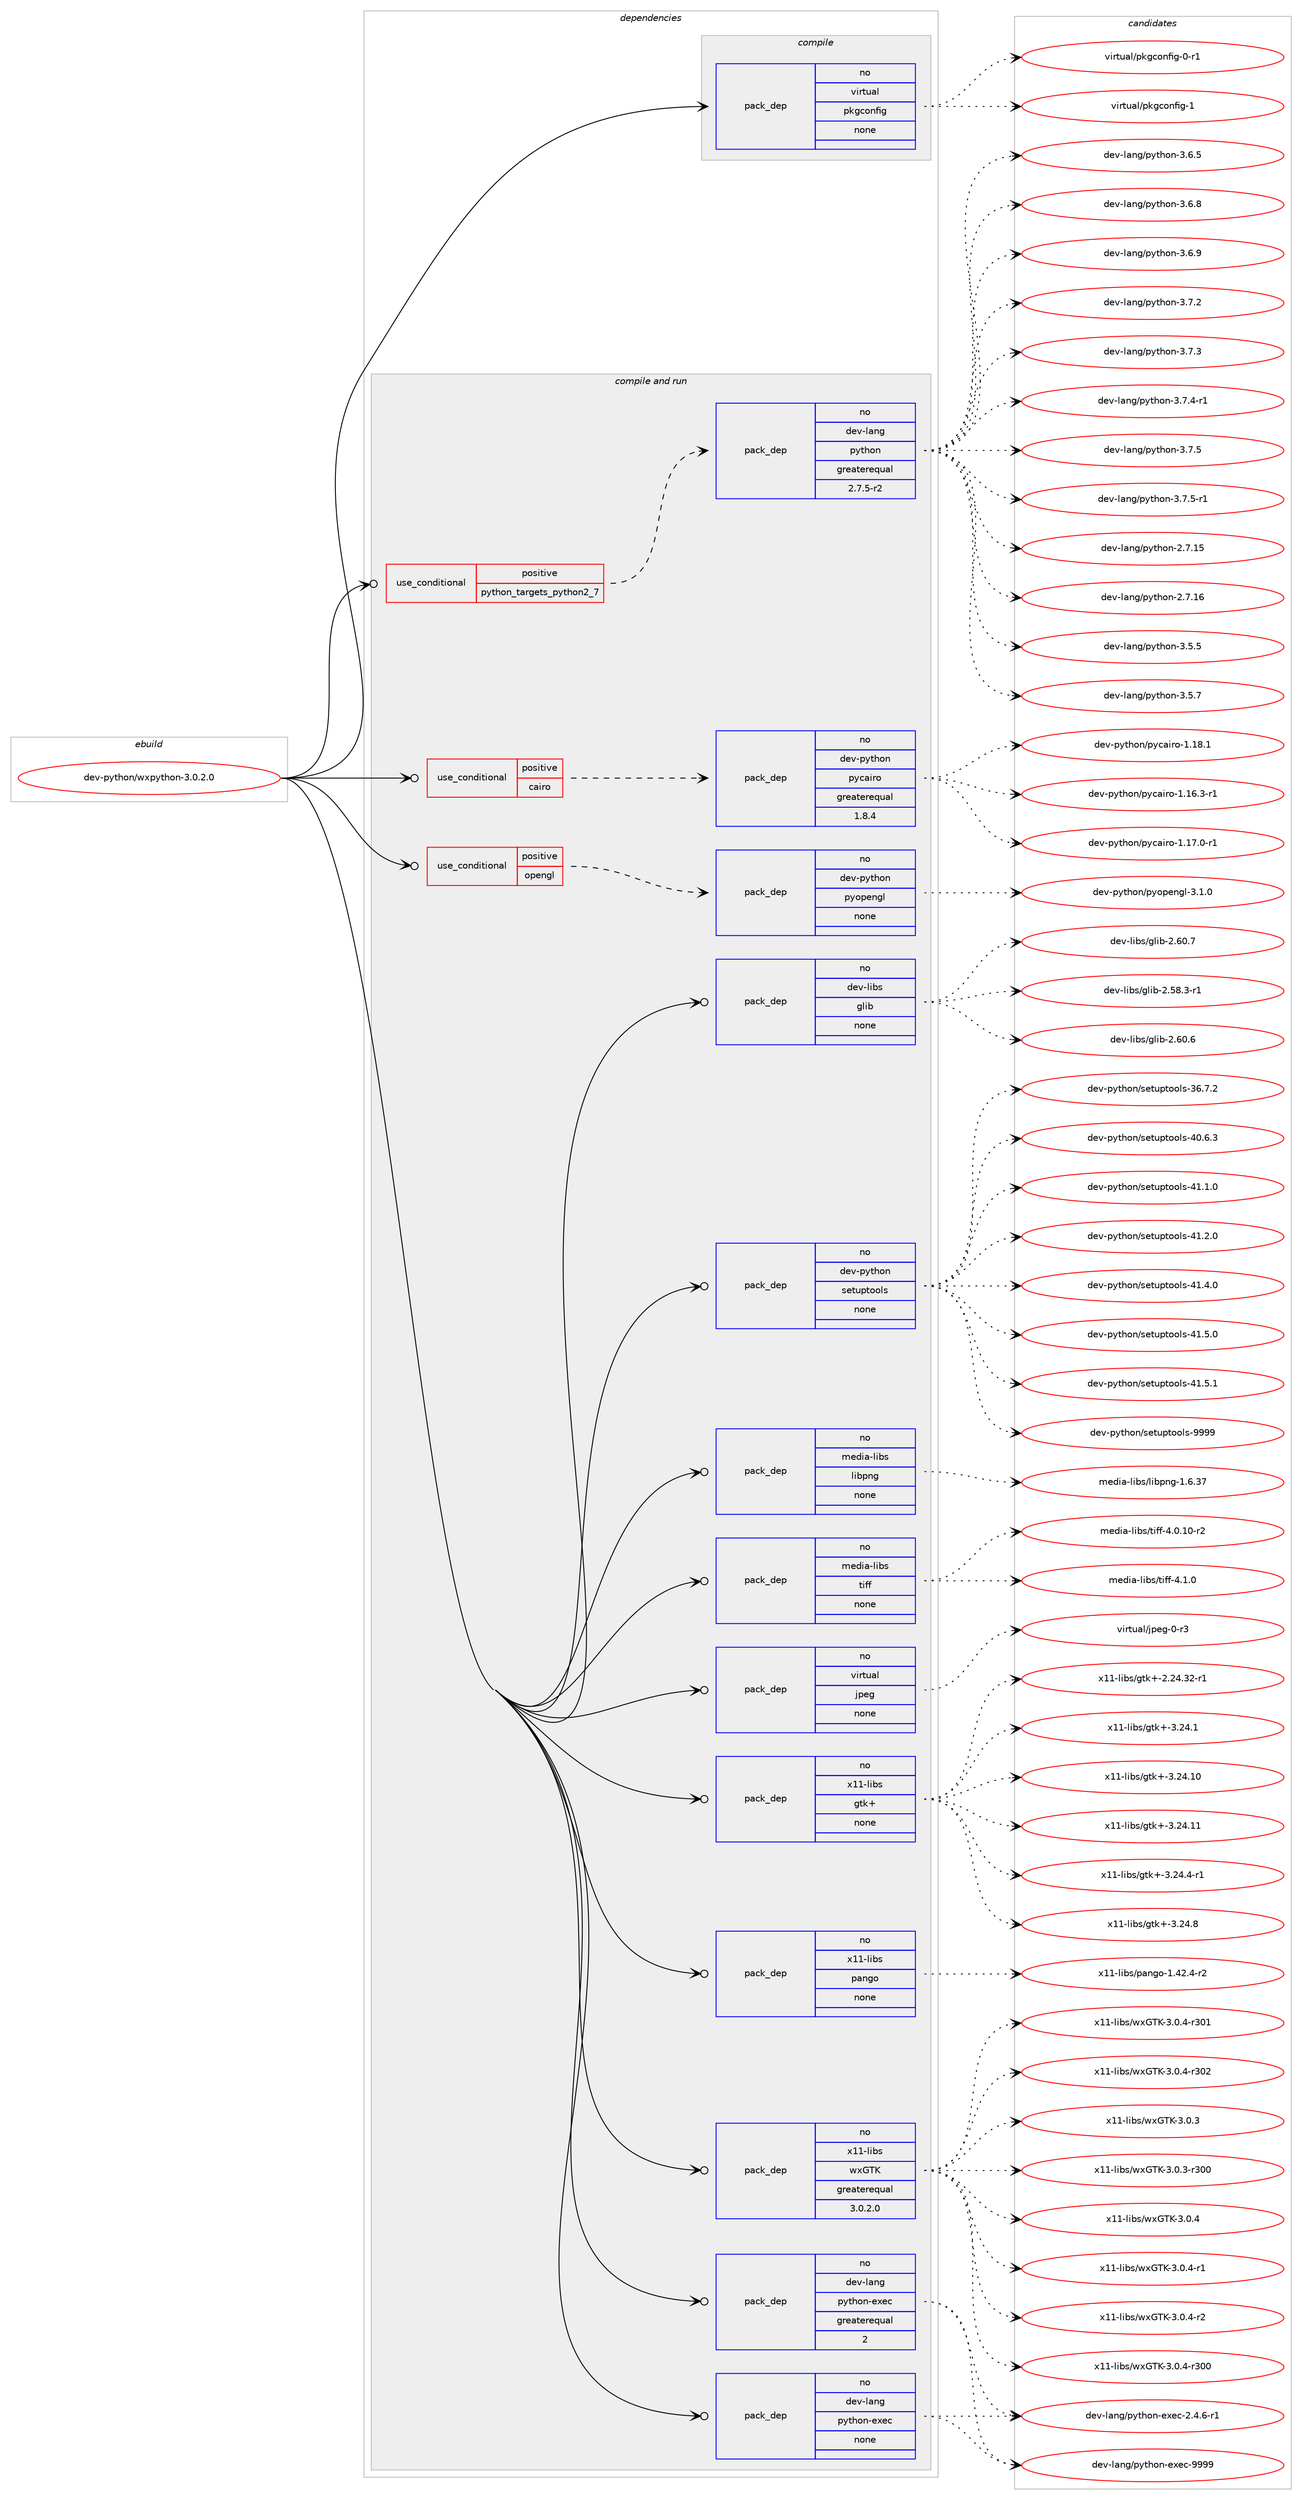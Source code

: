 digraph prolog {

# *************
# Graph options
# *************

newrank=true;
concentrate=true;
compound=true;
graph [rankdir=LR,fontname=Helvetica,fontsize=10,ranksep=1.5];#, ranksep=2.5, nodesep=0.2];
edge  [arrowhead=vee];
node  [fontname=Helvetica,fontsize=10];

# **********
# The ebuild
# **********

subgraph cluster_leftcol {
color=gray;
rank=same;
label=<<i>ebuild</i>>;
id [label="dev-python/wxpython-3.0.2.0", color=red, width=4, href="../dev-python/wxpython-3.0.2.0.svg"];
}

# ****************
# The dependencies
# ****************

subgraph cluster_midcol {
color=gray;
label=<<i>dependencies</i>>;
subgraph cluster_compile {
fillcolor="#eeeeee";
style=filled;
label=<<i>compile</i>>;
subgraph pack480880 {
dependency644386 [label=<<TABLE BORDER="0" CELLBORDER="1" CELLSPACING="0" CELLPADDING="4" WIDTH="220"><TR><TD ROWSPAN="6" CELLPADDING="30">pack_dep</TD></TR><TR><TD WIDTH="110">no</TD></TR><TR><TD>virtual</TD></TR><TR><TD>pkgconfig</TD></TR><TR><TD>none</TD></TR><TR><TD></TD></TR></TABLE>>, shape=none, color=blue];
}
id:e -> dependency644386:w [weight=20,style="solid",arrowhead="vee"];
}
subgraph cluster_compileandrun {
fillcolor="#eeeeee";
style=filled;
label=<<i>compile and run</i>>;
subgraph cond151617 {
dependency644387 [label=<<TABLE BORDER="0" CELLBORDER="1" CELLSPACING="0" CELLPADDING="4"><TR><TD ROWSPAN="3" CELLPADDING="10">use_conditional</TD></TR><TR><TD>positive</TD></TR><TR><TD>cairo</TD></TR></TABLE>>, shape=none, color=red];
subgraph pack480881 {
dependency644388 [label=<<TABLE BORDER="0" CELLBORDER="1" CELLSPACING="0" CELLPADDING="4" WIDTH="220"><TR><TD ROWSPAN="6" CELLPADDING="30">pack_dep</TD></TR><TR><TD WIDTH="110">no</TD></TR><TR><TD>dev-python</TD></TR><TR><TD>pycairo</TD></TR><TR><TD>greaterequal</TD></TR><TR><TD>1.8.4</TD></TR></TABLE>>, shape=none, color=blue];
}
dependency644387:e -> dependency644388:w [weight=20,style="dashed",arrowhead="vee"];
}
id:e -> dependency644387:w [weight=20,style="solid",arrowhead="odotvee"];
subgraph cond151618 {
dependency644389 [label=<<TABLE BORDER="0" CELLBORDER="1" CELLSPACING="0" CELLPADDING="4"><TR><TD ROWSPAN="3" CELLPADDING="10">use_conditional</TD></TR><TR><TD>positive</TD></TR><TR><TD>opengl</TD></TR></TABLE>>, shape=none, color=red];
subgraph pack480882 {
dependency644390 [label=<<TABLE BORDER="0" CELLBORDER="1" CELLSPACING="0" CELLPADDING="4" WIDTH="220"><TR><TD ROWSPAN="6" CELLPADDING="30">pack_dep</TD></TR><TR><TD WIDTH="110">no</TD></TR><TR><TD>dev-python</TD></TR><TR><TD>pyopengl</TD></TR><TR><TD>none</TD></TR><TR><TD></TD></TR></TABLE>>, shape=none, color=blue];
}
dependency644389:e -> dependency644390:w [weight=20,style="dashed",arrowhead="vee"];
}
id:e -> dependency644389:w [weight=20,style="solid",arrowhead="odotvee"];
subgraph cond151619 {
dependency644391 [label=<<TABLE BORDER="0" CELLBORDER="1" CELLSPACING="0" CELLPADDING="4"><TR><TD ROWSPAN="3" CELLPADDING="10">use_conditional</TD></TR><TR><TD>positive</TD></TR><TR><TD>python_targets_python2_7</TD></TR></TABLE>>, shape=none, color=red];
subgraph pack480883 {
dependency644392 [label=<<TABLE BORDER="0" CELLBORDER="1" CELLSPACING="0" CELLPADDING="4" WIDTH="220"><TR><TD ROWSPAN="6" CELLPADDING="30">pack_dep</TD></TR><TR><TD WIDTH="110">no</TD></TR><TR><TD>dev-lang</TD></TR><TR><TD>python</TD></TR><TR><TD>greaterequal</TD></TR><TR><TD>2.7.5-r2</TD></TR></TABLE>>, shape=none, color=blue];
}
dependency644391:e -> dependency644392:w [weight=20,style="dashed",arrowhead="vee"];
}
id:e -> dependency644391:w [weight=20,style="solid",arrowhead="odotvee"];
subgraph pack480884 {
dependency644393 [label=<<TABLE BORDER="0" CELLBORDER="1" CELLSPACING="0" CELLPADDING="4" WIDTH="220"><TR><TD ROWSPAN="6" CELLPADDING="30">pack_dep</TD></TR><TR><TD WIDTH="110">no</TD></TR><TR><TD>dev-lang</TD></TR><TR><TD>python-exec</TD></TR><TR><TD>greaterequal</TD></TR><TR><TD>2</TD></TR></TABLE>>, shape=none, color=blue];
}
id:e -> dependency644393:w [weight=20,style="solid",arrowhead="odotvee"];
subgraph pack480885 {
dependency644394 [label=<<TABLE BORDER="0" CELLBORDER="1" CELLSPACING="0" CELLPADDING="4" WIDTH="220"><TR><TD ROWSPAN="6" CELLPADDING="30">pack_dep</TD></TR><TR><TD WIDTH="110">no</TD></TR><TR><TD>dev-lang</TD></TR><TR><TD>python-exec</TD></TR><TR><TD>none</TD></TR><TR><TD></TD></TR></TABLE>>, shape=none, color=blue];
}
id:e -> dependency644394:w [weight=20,style="solid",arrowhead="odotvee"];
subgraph pack480886 {
dependency644395 [label=<<TABLE BORDER="0" CELLBORDER="1" CELLSPACING="0" CELLPADDING="4" WIDTH="220"><TR><TD ROWSPAN="6" CELLPADDING="30">pack_dep</TD></TR><TR><TD WIDTH="110">no</TD></TR><TR><TD>dev-libs</TD></TR><TR><TD>glib</TD></TR><TR><TD>none</TD></TR><TR><TD></TD></TR></TABLE>>, shape=none, color=blue];
}
id:e -> dependency644395:w [weight=20,style="solid",arrowhead="odotvee"];
subgraph pack480887 {
dependency644396 [label=<<TABLE BORDER="0" CELLBORDER="1" CELLSPACING="0" CELLPADDING="4" WIDTH="220"><TR><TD ROWSPAN="6" CELLPADDING="30">pack_dep</TD></TR><TR><TD WIDTH="110">no</TD></TR><TR><TD>dev-python</TD></TR><TR><TD>setuptools</TD></TR><TR><TD>none</TD></TR><TR><TD></TD></TR></TABLE>>, shape=none, color=blue];
}
id:e -> dependency644396:w [weight=20,style="solid",arrowhead="odotvee"];
subgraph pack480888 {
dependency644397 [label=<<TABLE BORDER="0" CELLBORDER="1" CELLSPACING="0" CELLPADDING="4" WIDTH="220"><TR><TD ROWSPAN="6" CELLPADDING="30">pack_dep</TD></TR><TR><TD WIDTH="110">no</TD></TR><TR><TD>media-libs</TD></TR><TR><TD>libpng</TD></TR><TR><TD>none</TD></TR><TR><TD></TD></TR></TABLE>>, shape=none, color=blue];
}
id:e -> dependency644397:w [weight=20,style="solid",arrowhead="odotvee"];
subgraph pack480889 {
dependency644398 [label=<<TABLE BORDER="0" CELLBORDER="1" CELLSPACING="0" CELLPADDING="4" WIDTH="220"><TR><TD ROWSPAN="6" CELLPADDING="30">pack_dep</TD></TR><TR><TD WIDTH="110">no</TD></TR><TR><TD>media-libs</TD></TR><TR><TD>tiff</TD></TR><TR><TD>none</TD></TR><TR><TD></TD></TR></TABLE>>, shape=none, color=blue];
}
id:e -> dependency644398:w [weight=20,style="solid",arrowhead="odotvee"];
subgraph pack480890 {
dependency644399 [label=<<TABLE BORDER="0" CELLBORDER="1" CELLSPACING="0" CELLPADDING="4" WIDTH="220"><TR><TD ROWSPAN="6" CELLPADDING="30">pack_dep</TD></TR><TR><TD WIDTH="110">no</TD></TR><TR><TD>virtual</TD></TR><TR><TD>jpeg</TD></TR><TR><TD>none</TD></TR><TR><TD></TD></TR></TABLE>>, shape=none, color=blue];
}
id:e -> dependency644399:w [weight=20,style="solid",arrowhead="odotvee"];
subgraph pack480891 {
dependency644400 [label=<<TABLE BORDER="0" CELLBORDER="1" CELLSPACING="0" CELLPADDING="4" WIDTH="220"><TR><TD ROWSPAN="6" CELLPADDING="30">pack_dep</TD></TR><TR><TD WIDTH="110">no</TD></TR><TR><TD>x11-libs</TD></TR><TR><TD>gtk+</TD></TR><TR><TD>none</TD></TR><TR><TD></TD></TR></TABLE>>, shape=none, color=blue];
}
id:e -> dependency644400:w [weight=20,style="solid",arrowhead="odotvee"];
subgraph pack480892 {
dependency644401 [label=<<TABLE BORDER="0" CELLBORDER="1" CELLSPACING="0" CELLPADDING="4" WIDTH="220"><TR><TD ROWSPAN="6" CELLPADDING="30">pack_dep</TD></TR><TR><TD WIDTH="110">no</TD></TR><TR><TD>x11-libs</TD></TR><TR><TD>pango</TD></TR><TR><TD>none</TD></TR><TR><TD></TD></TR></TABLE>>, shape=none, color=blue];
}
id:e -> dependency644401:w [weight=20,style="solid",arrowhead="odotvee"];
subgraph pack480893 {
dependency644402 [label=<<TABLE BORDER="0" CELLBORDER="1" CELLSPACING="0" CELLPADDING="4" WIDTH="220"><TR><TD ROWSPAN="6" CELLPADDING="30">pack_dep</TD></TR><TR><TD WIDTH="110">no</TD></TR><TR><TD>x11-libs</TD></TR><TR><TD>wxGTK</TD></TR><TR><TD>greaterequal</TD></TR><TR><TD>3.0.2.0</TD></TR></TABLE>>, shape=none, color=blue];
}
id:e -> dependency644402:w [weight=20,style="solid",arrowhead="odotvee"];
}
subgraph cluster_run {
fillcolor="#eeeeee";
style=filled;
label=<<i>run</i>>;
}
}

# **************
# The candidates
# **************

subgraph cluster_choices {
rank=same;
color=gray;
label=<<i>candidates</i>>;

subgraph choice480880 {
color=black;
nodesep=1;
choice11810511411611797108471121071039911111010210510345484511449 [label="virtual/pkgconfig-0-r1", color=red, width=4,href="../virtual/pkgconfig-0-r1.svg"];
choice1181051141161179710847112107103991111101021051034549 [label="virtual/pkgconfig-1", color=red, width=4,href="../virtual/pkgconfig-1.svg"];
dependency644386:e -> choice11810511411611797108471121071039911111010210510345484511449:w [style=dotted,weight="100"];
dependency644386:e -> choice1181051141161179710847112107103991111101021051034549:w [style=dotted,weight="100"];
}
subgraph choice480881 {
color=black;
nodesep=1;
choice10010111845112121116104111110471121219997105114111454946495446514511449 [label="dev-python/pycairo-1.16.3-r1", color=red, width=4,href="../dev-python/pycairo-1.16.3-r1.svg"];
choice10010111845112121116104111110471121219997105114111454946495546484511449 [label="dev-python/pycairo-1.17.0-r1", color=red, width=4,href="../dev-python/pycairo-1.17.0-r1.svg"];
choice1001011184511212111610411111047112121999710511411145494649564649 [label="dev-python/pycairo-1.18.1", color=red, width=4,href="../dev-python/pycairo-1.18.1.svg"];
dependency644388:e -> choice10010111845112121116104111110471121219997105114111454946495446514511449:w [style=dotted,weight="100"];
dependency644388:e -> choice10010111845112121116104111110471121219997105114111454946495546484511449:w [style=dotted,weight="100"];
dependency644388:e -> choice1001011184511212111610411111047112121999710511411145494649564649:w [style=dotted,weight="100"];
}
subgraph choice480882 {
color=black;
nodesep=1;
choice1001011184511212111610411111047112121111112101110103108455146494648 [label="dev-python/pyopengl-3.1.0", color=red, width=4,href="../dev-python/pyopengl-3.1.0.svg"];
dependency644390:e -> choice1001011184511212111610411111047112121111112101110103108455146494648:w [style=dotted,weight="100"];
}
subgraph choice480883 {
color=black;
nodesep=1;
choice10010111845108971101034711212111610411111045504655464953 [label="dev-lang/python-2.7.15", color=red, width=4,href="../dev-lang/python-2.7.15.svg"];
choice10010111845108971101034711212111610411111045504655464954 [label="dev-lang/python-2.7.16", color=red, width=4,href="../dev-lang/python-2.7.16.svg"];
choice100101118451089711010347112121116104111110455146534653 [label="dev-lang/python-3.5.5", color=red, width=4,href="../dev-lang/python-3.5.5.svg"];
choice100101118451089711010347112121116104111110455146534655 [label="dev-lang/python-3.5.7", color=red, width=4,href="../dev-lang/python-3.5.7.svg"];
choice100101118451089711010347112121116104111110455146544653 [label="dev-lang/python-3.6.5", color=red, width=4,href="../dev-lang/python-3.6.5.svg"];
choice100101118451089711010347112121116104111110455146544656 [label="dev-lang/python-3.6.8", color=red, width=4,href="../dev-lang/python-3.6.8.svg"];
choice100101118451089711010347112121116104111110455146544657 [label="dev-lang/python-3.6.9", color=red, width=4,href="../dev-lang/python-3.6.9.svg"];
choice100101118451089711010347112121116104111110455146554650 [label="dev-lang/python-3.7.2", color=red, width=4,href="../dev-lang/python-3.7.2.svg"];
choice100101118451089711010347112121116104111110455146554651 [label="dev-lang/python-3.7.3", color=red, width=4,href="../dev-lang/python-3.7.3.svg"];
choice1001011184510897110103471121211161041111104551465546524511449 [label="dev-lang/python-3.7.4-r1", color=red, width=4,href="../dev-lang/python-3.7.4-r1.svg"];
choice100101118451089711010347112121116104111110455146554653 [label="dev-lang/python-3.7.5", color=red, width=4,href="../dev-lang/python-3.7.5.svg"];
choice1001011184510897110103471121211161041111104551465546534511449 [label="dev-lang/python-3.7.5-r1", color=red, width=4,href="../dev-lang/python-3.7.5-r1.svg"];
dependency644392:e -> choice10010111845108971101034711212111610411111045504655464953:w [style=dotted,weight="100"];
dependency644392:e -> choice10010111845108971101034711212111610411111045504655464954:w [style=dotted,weight="100"];
dependency644392:e -> choice100101118451089711010347112121116104111110455146534653:w [style=dotted,weight="100"];
dependency644392:e -> choice100101118451089711010347112121116104111110455146534655:w [style=dotted,weight="100"];
dependency644392:e -> choice100101118451089711010347112121116104111110455146544653:w [style=dotted,weight="100"];
dependency644392:e -> choice100101118451089711010347112121116104111110455146544656:w [style=dotted,weight="100"];
dependency644392:e -> choice100101118451089711010347112121116104111110455146544657:w [style=dotted,weight="100"];
dependency644392:e -> choice100101118451089711010347112121116104111110455146554650:w [style=dotted,weight="100"];
dependency644392:e -> choice100101118451089711010347112121116104111110455146554651:w [style=dotted,weight="100"];
dependency644392:e -> choice1001011184510897110103471121211161041111104551465546524511449:w [style=dotted,weight="100"];
dependency644392:e -> choice100101118451089711010347112121116104111110455146554653:w [style=dotted,weight="100"];
dependency644392:e -> choice1001011184510897110103471121211161041111104551465546534511449:w [style=dotted,weight="100"];
}
subgraph choice480884 {
color=black;
nodesep=1;
choice10010111845108971101034711212111610411111045101120101994550465246544511449 [label="dev-lang/python-exec-2.4.6-r1", color=red, width=4,href="../dev-lang/python-exec-2.4.6-r1.svg"];
choice10010111845108971101034711212111610411111045101120101994557575757 [label="dev-lang/python-exec-9999", color=red, width=4,href="../dev-lang/python-exec-9999.svg"];
dependency644393:e -> choice10010111845108971101034711212111610411111045101120101994550465246544511449:w [style=dotted,weight="100"];
dependency644393:e -> choice10010111845108971101034711212111610411111045101120101994557575757:w [style=dotted,weight="100"];
}
subgraph choice480885 {
color=black;
nodesep=1;
choice10010111845108971101034711212111610411111045101120101994550465246544511449 [label="dev-lang/python-exec-2.4.6-r1", color=red, width=4,href="../dev-lang/python-exec-2.4.6-r1.svg"];
choice10010111845108971101034711212111610411111045101120101994557575757 [label="dev-lang/python-exec-9999", color=red, width=4,href="../dev-lang/python-exec-9999.svg"];
dependency644394:e -> choice10010111845108971101034711212111610411111045101120101994550465246544511449:w [style=dotted,weight="100"];
dependency644394:e -> choice10010111845108971101034711212111610411111045101120101994557575757:w [style=dotted,weight="100"];
}
subgraph choice480886 {
color=black;
nodesep=1;
choice10010111845108105981154710310810598455046535646514511449 [label="dev-libs/glib-2.58.3-r1", color=red, width=4,href="../dev-libs/glib-2.58.3-r1.svg"];
choice1001011184510810598115471031081059845504654484654 [label="dev-libs/glib-2.60.6", color=red, width=4,href="../dev-libs/glib-2.60.6.svg"];
choice1001011184510810598115471031081059845504654484655 [label="dev-libs/glib-2.60.7", color=red, width=4,href="../dev-libs/glib-2.60.7.svg"];
dependency644395:e -> choice10010111845108105981154710310810598455046535646514511449:w [style=dotted,weight="100"];
dependency644395:e -> choice1001011184510810598115471031081059845504654484654:w [style=dotted,weight="100"];
dependency644395:e -> choice1001011184510810598115471031081059845504654484655:w [style=dotted,weight="100"];
}
subgraph choice480887 {
color=black;
nodesep=1;
choice100101118451121211161041111104711510111611711211611111110811545515446554650 [label="dev-python/setuptools-36.7.2", color=red, width=4,href="../dev-python/setuptools-36.7.2.svg"];
choice100101118451121211161041111104711510111611711211611111110811545524846544651 [label="dev-python/setuptools-40.6.3", color=red, width=4,href="../dev-python/setuptools-40.6.3.svg"];
choice100101118451121211161041111104711510111611711211611111110811545524946494648 [label="dev-python/setuptools-41.1.0", color=red, width=4,href="../dev-python/setuptools-41.1.0.svg"];
choice100101118451121211161041111104711510111611711211611111110811545524946504648 [label="dev-python/setuptools-41.2.0", color=red, width=4,href="../dev-python/setuptools-41.2.0.svg"];
choice100101118451121211161041111104711510111611711211611111110811545524946524648 [label="dev-python/setuptools-41.4.0", color=red, width=4,href="../dev-python/setuptools-41.4.0.svg"];
choice100101118451121211161041111104711510111611711211611111110811545524946534648 [label="dev-python/setuptools-41.5.0", color=red, width=4,href="../dev-python/setuptools-41.5.0.svg"];
choice100101118451121211161041111104711510111611711211611111110811545524946534649 [label="dev-python/setuptools-41.5.1", color=red, width=4,href="../dev-python/setuptools-41.5.1.svg"];
choice10010111845112121116104111110471151011161171121161111111081154557575757 [label="dev-python/setuptools-9999", color=red, width=4,href="../dev-python/setuptools-9999.svg"];
dependency644396:e -> choice100101118451121211161041111104711510111611711211611111110811545515446554650:w [style=dotted,weight="100"];
dependency644396:e -> choice100101118451121211161041111104711510111611711211611111110811545524846544651:w [style=dotted,weight="100"];
dependency644396:e -> choice100101118451121211161041111104711510111611711211611111110811545524946494648:w [style=dotted,weight="100"];
dependency644396:e -> choice100101118451121211161041111104711510111611711211611111110811545524946504648:w [style=dotted,weight="100"];
dependency644396:e -> choice100101118451121211161041111104711510111611711211611111110811545524946524648:w [style=dotted,weight="100"];
dependency644396:e -> choice100101118451121211161041111104711510111611711211611111110811545524946534648:w [style=dotted,weight="100"];
dependency644396:e -> choice100101118451121211161041111104711510111611711211611111110811545524946534649:w [style=dotted,weight="100"];
dependency644396:e -> choice10010111845112121116104111110471151011161171121161111111081154557575757:w [style=dotted,weight="100"];
}
subgraph choice480888 {
color=black;
nodesep=1;
choice109101100105974510810598115471081059811211010345494654465155 [label="media-libs/libpng-1.6.37", color=red, width=4,href="../media-libs/libpng-1.6.37.svg"];
dependency644397:e -> choice109101100105974510810598115471081059811211010345494654465155:w [style=dotted,weight="100"];
}
subgraph choice480889 {
color=black;
nodesep=1;
choice10910110010597451081059811547116105102102455246484649484511450 [label="media-libs/tiff-4.0.10-r2", color=red, width=4,href="../media-libs/tiff-4.0.10-r2.svg"];
choice10910110010597451081059811547116105102102455246494648 [label="media-libs/tiff-4.1.0", color=red, width=4,href="../media-libs/tiff-4.1.0.svg"];
dependency644398:e -> choice10910110010597451081059811547116105102102455246484649484511450:w [style=dotted,weight="100"];
dependency644398:e -> choice10910110010597451081059811547116105102102455246494648:w [style=dotted,weight="100"];
}
subgraph choice480890 {
color=black;
nodesep=1;
choice118105114116117971084710611210110345484511451 [label="virtual/jpeg-0-r3", color=red, width=4,href="../virtual/jpeg-0-r3.svg"];
dependency644399:e -> choice118105114116117971084710611210110345484511451:w [style=dotted,weight="100"];
}
subgraph choice480891 {
color=black;
nodesep=1;
choice12049494510810598115471031161074345504650524651504511449 [label="x11-libs/gtk+-2.24.32-r1", color=red, width=4,href="../x11-libs/gtk+-2.24.32-r1.svg"];
choice12049494510810598115471031161074345514650524649 [label="x11-libs/gtk+-3.24.1", color=red, width=4,href="../x11-libs/gtk+-3.24.1.svg"];
choice1204949451081059811547103116107434551465052464948 [label="x11-libs/gtk+-3.24.10", color=red, width=4,href="../x11-libs/gtk+-3.24.10.svg"];
choice1204949451081059811547103116107434551465052464949 [label="x11-libs/gtk+-3.24.11", color=red, width=4,href="../x11-libs/gtk+-3.24.11.svg"];
choice120494945108105981154710311610743455146505246524511449 [label="x11-libs/gtk+-3.24.4-r1", color=red, width=4,href="../x11-libs/gtk+-3.24.4-r1.svg"];
choice12049494510810598115471031161074345514650524656 [label="x11-libs/gtk+-3.24.8", color=red, width=4,href="../x11-libs/gtk+-3.24.8.svg"];
dependency644400:e -> choice12049494510810598115471031161074345504650524651504511449:w [style=dotted,weight="100"];
dependency644400:e -> choice12049494510810598115471031161074345514650524649:w [style=dotted,weight="100"];
dependency644400:e -> choice1204949451081059811547103116107434551465052464948:w [style=dotted,weight="100"];
dependency644400:e -> choice1204949451081059811547103116107434551465052464949:w [style=dotted,weight="100"];
dependency644400:e -> choice120494945108105981154710311610743455146505246524511449:w [style=dotted,weight="100"];
dependency644400:e -> choice12049494510810598115471031161074345514650524656:w [style=dotted,weight="100"];
}
subgraph choice480892 {
color=black;
nodesep=1;
choice120494945108105981154711297110103111454946525046524511450 [label="x11-libs/pango-1.42.4-r2", color=red, width=4,href="../x11-libs/pango-1.42.4-r2.svg"];
dependency644401:e -> choice120494945108105981154711297110103111454946525046524511450:w [style=dotted,weight="100"];
}
subgraph choice480893 {
color=black;
nodesep=1;
choice1204949451081059811547119120718475455146484651 [label="x11-libs/wxGTK-3.0.3", color=red, width=4,href="../x11-libs/wxGTK-3.0.3.svg"];
choice120494945108105981154711912071847545514648465145114514848 [label="x11-libs/wxGTK-3.0.3-r300", color=red, width=4,href="../x11-libs/wxGTK-3.0.3-r300.svg"];
choice1204949451081059811547119120718475455146484652 [label="x11-libs/wxGTK-3.0.4", color=red, width=4,href="../x11-libs/wxGTK-3.0.4.svg"];
choice12049494510810598115471191207184754551464846524511449 [label="x11-libs/wxGTK-3.0.4-r1", color=red, width=4,href="../x11-libs/wxGTK-3.0.4-r1.svg"];
choice12049494510810598115471191207184754551464846524511450 [label="x11-libs/wxGTK-3.0.4-r2", color=red, width=4,href="../x11-libs/wxGTK-3.0.4-r2.svg"];
choice120494945108105981154711912071847545514648465245114514848 [label="x11-libs/wxGTK-3.0.4-r300", color=red, width=4,href="../x11-libs/wxGTK-3.0.4-r300.svg"];
choice120494945108105981154711912071847545514648465245114514849 [label="x11-libs/wxGTK-3.0.4-r301", color=red, width=4,href="../x11-libs/wxGTK-3.0.4-r301.svg"];
choice120494945108105981154711912071847545514648465245114514850 [label="x11-libs/wxGTK-3.0.4-r302", color=red, width=4,href="../x11-libs/wxGTK-3.0.4-r302.svg"];
dependency644402:e -> choice1204949451081059811547119120718475455146484651:w [style=dotted,weight="100"];
dependency644402:e -> choice120494945108105981154711912071847545514648465145114514848:w [style=dotted,weight="100"];
dependency644402:e -> choice1204949451081059811547119120718475455146484652:w [style=dotted,weight="100"];
dependency644402:e -> choice12049494510810598115471191207184754551464846524511449:w [style=dotted,weight="100"];
dependency644402:e -> choice12049494510810598115471191207184754551464846524511450:w [style=dotted,weight="100"];
dependency644402:e -> choice120494945108105981154711912071847545514648465245114514848:w [style=dotted,weight="100"];
dependency644402:e -> choice120494945108105981154711912071847545514648465245114514849:w [style=dotted,weight="100"];
dependency644402:e -> choice120494945108105981154711912071847545514648465245114514850:w [style=dotted,weight="100"];
}
}

}
